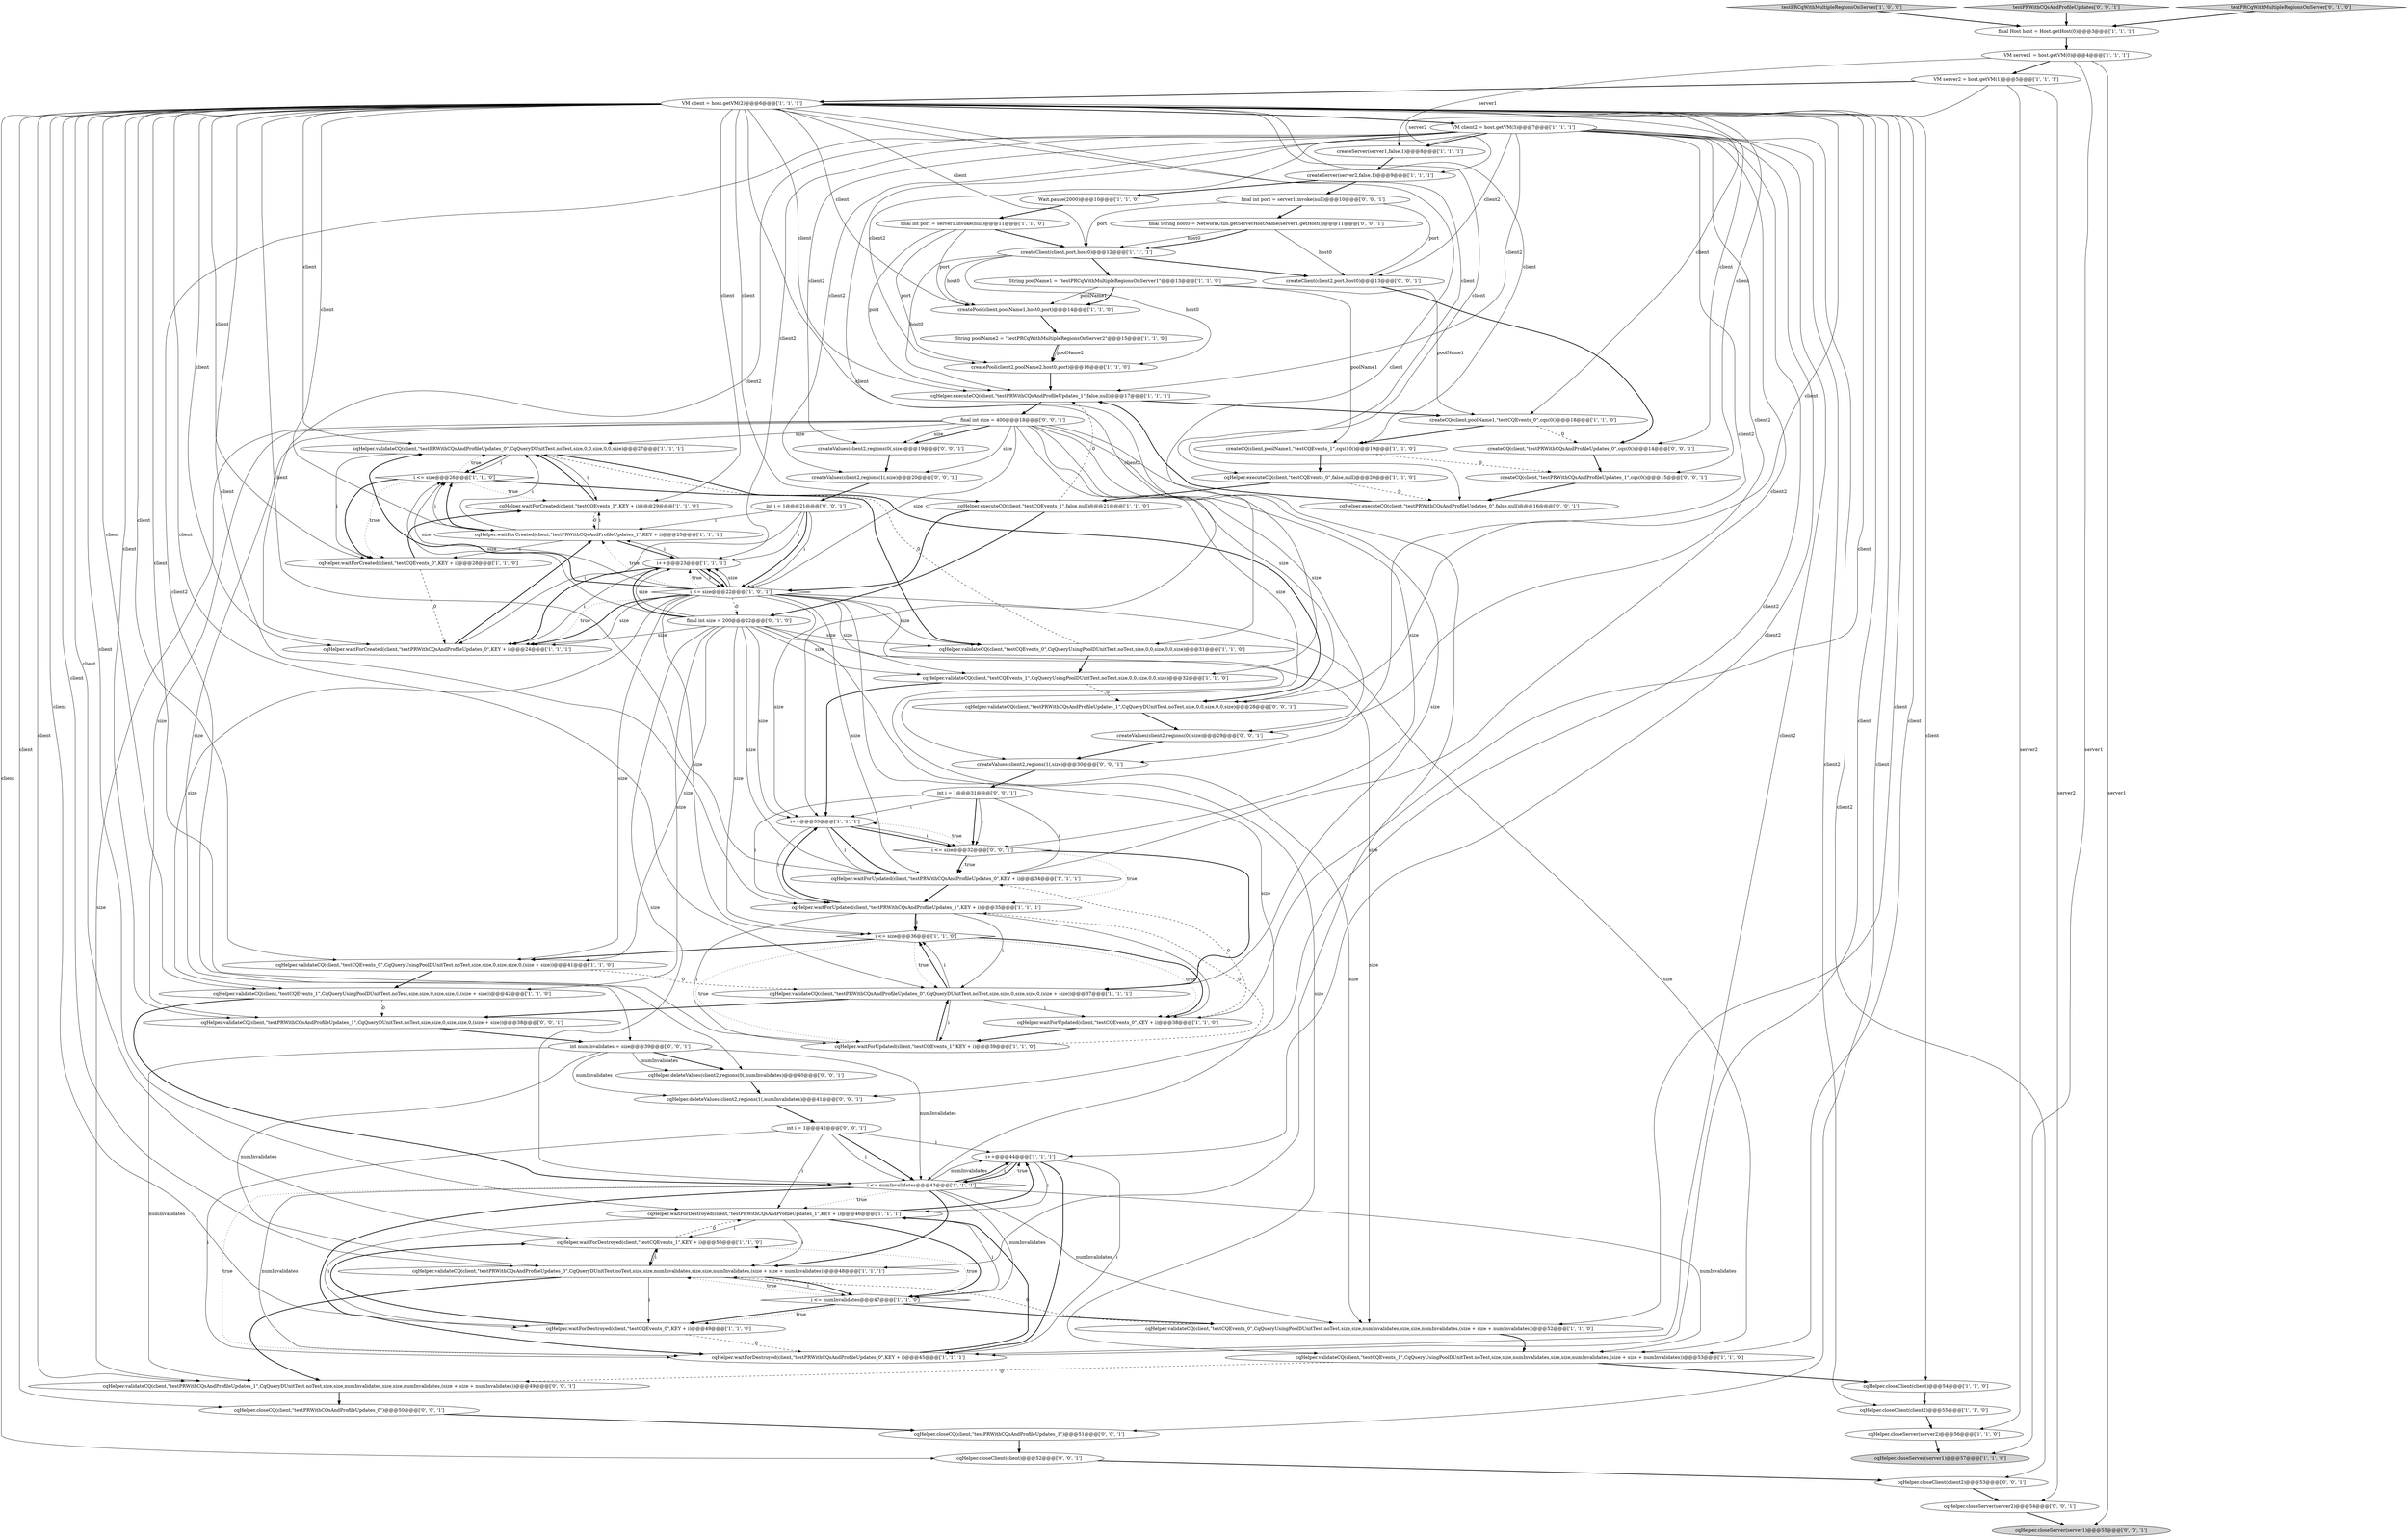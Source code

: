 digraph {
57 [style = filled, label = "cqHelper.closeCQ(client,\"testPRWithCQsAndProfileUpdates_0\")@@@50@@@['0', '0', '1']", fillcolor = white, shape = ellipse image = "AAA0AAABBB3BBB"];
52 [style = filled, label = "String poolName2 = \"testPRCqWithMultipleRegionsOnServer2\"@@@15@@@['1', '1', '0']", fillcolor = white, shape = ellipse image = "AAA0AAABBB1BBB"];
53 [style = filled, label = "final int size = 200@@@22@@@['0', '1', '0']", fillcolor = white, shape = ellipse image = "AAA1AAABBB2BBB"];
41 [style = filled, label = "Wait.pause(2000)@@@10@@@['1', '1', '0']", fillcolor = white, shape = ellipse image = "AAA0AAABBB1BBB"];
68 [style = filled, label = "createValues(client2,regions(1(,size)@@@30@@@['0', '0', '1']", fillcolor = white, shape = ellipse image = "AAA0AAABBB3BBB"];
50 [style = filled, label = "testPRCqWithMultipleRegionsOnServer['1', '0', '0']", fillcolor = lightgray, shape = diamond image = "AAA0AAABBB1BBB"];
42 [style = filled, label = "cqHelper.validateCQ(client,\"testCQEvents_1\",CqQueryUsingPoolDUnitTest.noTest,size,size,numInvalidates,size,size,numInvalidates,(size + size + numInvalidates))@@@53@@@['1', '1', '0']", fillcolor = white, shape = ellipse image = "AAA0AAABBB1BBB"];
58 [style = filled, label = "int i = 1@@@31@@@['0', '0', '1']", fillcolor = white, shape = ellipse image = "AAA0AAABBB3BBB"];
39 [style = filled, label = "createClient(client,port,host0)@@@12@@@['1', '1', '1']", fillcolor = white, shape = ellipse image = "AAA0AAABBB1BBB"];
9 [style = filled, label = "i <= size@@@36@@@['1', '1', '0']", fillcolor = white, shape = diamond image = "AAA0AAABBB1BBB"];
13 [style = filled, label = "VM client = host.getVM(2)@@@6@@@['1', '1', '1']", fillcolor = white, shape = ellipse image = "AAA0AAABBB1BBB"];
32 [style = filled, label = "String poolName1 = \"testPRCqWithMultipleRegionsOnServer1\"@@@13@@@['1', '1', '0']", fillcolor = white, shape = ellipse image = "AAA0AAABBB1BBB"];
56 [style = filled, label = "final int size = 400@@@18@@@['0', '0', '1']", fillcolor = white, shape = ellipse image = "AAA0AAABBB3BBB"];
81 [style = filled, label = "final int port = server1.invoke(null)@@@10@@@['0', '0', '1']", fillcolor = white, shape = ellipse image = "AAA0AAABBB3BBB"];
20 [style = filled, label = "cqHelper.closeServer(server1)@@@57@@@['1', '1', '0']", fillcolor = lightgray, shape = ellipse image = "AAA0AAABBB1BBB"];
44 [style = filled, label = "createServer(server2,false,1)@@@9@@@['1', '1', '1']", fillcolor = white, shape = ellipse image = "AAA0AAABBB1BBB"];
66 [style = filled, label = "createValues(client2,regions(0(,size)@@@29@@@['0', '0', '1']", fillcolor = white, shape = ellipse image = "AAA0AAABBB3BBB"];
33 [style = filled, label = "VM server2 = host.getVM(1)@@@5@@@['1', '1', '1']", fillcolor = white, shape = ellipse image = "AAA0AAABBB1BBB"];
45 [style = filled, label = "cqHelper.validateCQ(client,\"testPRWithCQsAndProfileUpdates_0\",CqQueryDUnitTest.noTest,size,0,0,size,0,0,size)@@@27@@@['1', '1', '1']", fillcolor = white, shape = ellipse image = "AAA0AAABBB1BBB"];
31 [style = filled, label = "i++@@@44@@@['1', '1', '1']", fillcolor = white, shape = ellipse image = "AAA0AAABBB1BBB"];
36 [style = filled, label = "createPool(client,poolName1,host0,port)@@@14@@@['1', '1', '0']", fillcolor = white, shape = ellipse image = "AAA0AAABBB1BBB"];
38 [style = filled, label = "cqHelper.validateCQ(client,\"testPRWithCQsAndProfileUpdates_0\",CqQueryDUnitTest.noTest,size,size,0,size,size,0,(size + size))@@@37@@@['1', '1', '1']", fillcolor = white, shape = ellipse image = "AAA0AAABBB1BBB"];
29 [style = filled, label = "cqHelper.executeCQ(client,\"testCQEvents_1\",false,null)@@@21@@@['1', '1', '0']", fillcolor = white, shape = ellipse image = "AAA0AAABBB1BBB"];
71 [style = filled, label = "cqHelper.deleteValues(client2,regions(0(,numInvalidates)@@@40@@@['0', '0', '1']", fillcolor = white, shape = ellipse image = "AAA0AAABBB3BBB"];
3 [style = filled, label = "cqHelper.validateCQ(client,\"testCQEvents_1\",CqQueryUsingPoolDUnitTest.noTest,size,0,0,size,0,0,size)@@@32@@@['1', '1', '0']", fillcolor = white, shape = ellipse image = "AAA0AAABBB1BBB"];
77 [style = filled, label = "int i = 1@@@42@@@['0', '0', '1']", fillcolor = white, shape = ellipse image = "AAA0AAABBB3BBB"];
2 [style = filled, label = "VM client2 = host.getVM(3)@@@7@@@['1', '1', '1']", fillcolor = white, shape = ellipse image = "AAA0AAABBB1BBB"];
78 [style = filled, label = "createValues(client2,regions(1(,size)@@@20@@@['0', '0', '1']", fillcolor = white, shape = ellipse image = "AAA0AAABBB3BBB"];
5 [style = filled, label = "createPool(client2,poolName2,host0,port)@@@16@@@['1', '1', '0']", fillcolor = white, shape = ellipse image = "AAA0AAABBB1BBB"];
70 [style = filled, label = "int numInvalidates = size@@@39@@@['0', '0', '1']", fillcolor = white, shape = ellipse image = "AAA0AAABBB3BBB"];
76 [style = filled, label = "cqHelper.executeCQ(client,\"testPRWithCQsAndProfileUpdates_0\",false,null)@@@16@@@['0', '0', '1']", fillcolor = white, shape = ellipse image = "AAA0AAABBB3BBB"];
27 [style = filled, label = "i++@@@33@@@['1', '1', '1']", fillcolor = white, shape = ellipse image = "AAA0AAABBB1BBB"];
8 [style = filled, label = "cqHelper.waitForCreated(client,\"testPRWithCQsAndProfileUpdates_0\",KEY + i)@@@24@@@['1', '1', '1']", fillcolor = white, shape = ellipse image = "AAA0AAABBB1BBB"];
34 [style = filled, label = "cqHelper.waitForDestroyed(client,\"testPRWithCQsAndProfileUpdates_1\",KEY + i)@@@46@@@['1', '1', '1']", fillcolor = white, shape = ellipse image = "AAA0AAABBB1BBB"];
12 [style = filled, label = "cqHelper.validateCQ(client,\"testCQEvents_0\",CqQueryUsingPoolDUnitTest.noTest,size,size,numInvalidates,size,size,numInvalidates,(size + size + numInvalidates))@@@52@@@['1', '1', '0']", fillcolor = white, shape = ellipse image = "AAA0AAABBB1BBB"];
48 [style = filled, label = "cqHelper.validateCQ(client,\"testCQEvents_1\",CqQueryUsingPoolDUnitTest.noTest,size,size,0,size,size,0,(size + size))@@@42@@@['1', '1', '0']", fillcolor = white, shape = ellipse image = "AAA0AAABBB1BBB"];
16 [style = filled, label = "cqHelper.validateCQ(client,\"testPRWithCQsAndProfileUpdates_0\",CqQueryDUnitTest.noTest,size,size,numInvalidates,size,size,numInvalidates,(size + size + numInvalidates))@@@48@@@['1', '1', '1']", fillcolor = white, shape = ellipse image = "AAA0AAABBB1BBB"];
74 [style = filled, label = "createCQ(client,\"testPRWithCQsAndProfileUpdates_1\",cqs(0()@@@15@@@['0', '0', '1']", fillcolor = white, shape = ellipse image = "AAA0AAABBB3BBB"];
37 [style = filled, label = "cqHelper.waitForUpdated(client,\"testCQEvents_0\",KEY + i)@@@38@@@['1', '1', '0']", fillcolor = white, shape = ellipse image = "AAA0AAABBB1BBB"];
79 [style = filled, label = "createValues(client2,regions(0(,size)@@@19@@@['0', '0', '1']", fillcolor = white, shape = ellipse image = "AAA0AAABBB3BBB"];
55 [style = filled, label = "cqHelper.closeServer(server2)@@@54@@@['0', '0', '1']", fillcolor = white, shape = ellipse image = "AAA0AAABBB3BBB"];
7 [style = filled, label = "final int port = server1.invoke(null)@@@11@@@['1', '1', '0']", fillcolor = white, shape = ellipse image = "AAA0AAABBB1BBB"];
25 [style = filled, label = "cqHelper.validateCQ(client,\"testCQEvents_0\",CqQueryUsingPoolDUnitTest.noTest,size,size,0,size,size,0,(size + size))@@@41@@@['1', '1', '0']", fillcolor = white, shape = ellipse image = "AAA0AAABBB1BBB"];
10 [style = filled, label = "cqHelper.waitForUpdated(client,\"testPRWithCQsAndProfileUpdates_0\",KEY + i)@@@34@@@['1', '1', '1']", fillcolor = white, shape = ellipse image = "AAA0AAABBB1BBB"];
4 [style = filled, label = "VM server1 = host.getVM(0)@@@4@@@['1', '1', '1']", fillcolor = white, shape = ellipse image = "AAA0AAABBB1BBB"];
11 [style = filled, label = "i <= size@@@26@@@['1', '1', '0']", fillcolor = white, shape = diamond image = "AAA0AAABBB1BBB"];
40 [style = filled, label = "cqHelper.closeClient(client)@@@54@@@['1', '1', '0']", fillcolor = white, shape = ellipse image = "AAA0AAABBB1BBB"];
62 [style = filled, label = "final String host0 = NetworkUtils.getServerHostName(server1.getHost())@@@11@@@['0', '0', '1']", fillcolor = white, shape = ellipse image = "AAA0AAABBB3BBB"];
15 [style = filled, label = "i++@@@23@@@['1', '1', '1']", fillcolor = white, shape = ellipse image = "AAA0AAABBB1BBB"];
14 [style = filled, label = "i <= numInvalidates@@@43@@@['1', '1', '1']", fillcolor = white, shape = diamond image = "AAA0AAABBB1BBB"];
26 [style = filled, label = "cqHelper.waitForCreated(client,\"testPRWithCQsAndProfileUpdates_1\",KEY + i)@@@25@@@['1', '1', '1']", fillcolor = white, shape = ellipse image = "AAA0AAABBB1BBB"];
65 [style = filled, label = "cqHelper.closeClient(client2)@@@53@@@['0', '0', '1']", fillcolor = white, shape = ellipse image = "AAA0AAABBB3BBB"];
69 [style = filled, label = "cqHelper.deleteValues(client2,regions(1(,numInvalidates)@@@41@@@['0', '0', '1']", fillcolor = white, shape = ellipse image = "AAA0AAABBB3BBB"];
17 [style = filled, label = "cqHelper.closeServer(server2)@@@56@@@['1', '1', '0']", fillcolor = white, shape = ellipse image = "AAA0AAABBB1BBB"];
30 [style = filled, label = "cqHelper.waitForUpdated(client,\"testPRWithCQsAndProfileUpdates_1\",KEY + i)@@@35@@@['1', '1', '1']", fillcolor = white, shape = ellipse image = "AAA0AAABBB1BBB"];
1 [style = filled, label = "cqHelper.waitForDestroyed(client,\"testPRWithCQsAndProfileUpdates_0\",KEY + i)@@@45@@@['1', '1', '1']", fillcolor = white, shape = ellipse image = "AAA0AAABBB1BBB"];
21 [style = filled, label = "cqHelper.closeClient(client2)@@@55@@@['1', '1', '0']", fillcolor = white, shape = ellipse image = "AAA0AAABBB1BBB"];
47 [style = filled, label = "cqHelper.waitForUpdated(client,\"testCQEvents_1\",KEY + i)@@@39@@@['1', '1', '0']", fillcolor = white, shape = ellipse image = "AAA0AAABBB1BBB"];
72 [style = filled, label = "i <= size@@@32@@@['0', '0', '1']", fillcolor = white, shape = diamond image = "AAA0AAABBB3BBB"];
82 [style = filled, label = "int i = 1@@@21@@@['0', '0', '1']", fillcolor = white, shape = ellipse image = "AAA0AAABBB3BBB"];
6 [style = filled, label = "createCQ(client,poolName1,\"testCQEvents_1\",cqs(10()@@@19@@@['1', '1', '0']", fillcolor = white, shape = ellipse image = "AAA0AAABBB1BBB"];
67 [style = filled, label = "cqHelper.closeClient(client)@@@52@@@['0', '0', '1']", fillcolor = white, shape = ellipse image = "AAA0AAABBB3BBB"];
63 [style = filled, label = "cqHelper.validateCQ(client,\"testPRWithCQsAndProfileUpdates_1\",CqQueryDUnitTest.noTest,size,size,numInvalidates,size,size,numInvalidates,(size + size + numInvalidates))@@@49@@@['0', '0', '1']", fillcolor = white, shape = ellipse image = "AAA0AAABBB3BBB"];
73 [style = filled, label = "cqHelper.validateCQ(client,\"testPRWithCQsAndProfileUpdates_1\",CqQueryDUnitTest.noTest,size,size,0,size,size,0,(size + size))@@@38@@@['0', '0', '1']", fillcolor = white, shape = ellipse image = "AAA0AAABBB3BBB"];
59 [style = filled, label = "testPRWithCQsAndProfileUpdates['0', '0', '1']", fillcolor = lightgray, shape = diamond image = "AAA0AAABBB3BBB"];
35 [style = filled, label = "cqHelper.waitForDestroyed(client,\"testCQEvents_0\",KEY + i)@@@49@@@['1', '1', '0']", fillcolor = white, shape = ellipse image = "AAA0AAABBB1BBB"];
0 [style = filled, label = "cqHelper.executeCQ(client,\"testPRWithCQsAndProfileUpdates_1\",false,null)@@@17@@@['1', '1', '1']", fillcolor = white, shape = ellipse image = "AAA0AAABBB1BBB"];
19 [style = filled, label = "cqHelper.validateCQ(client,\"testCQEvents_0\",CqQueryUsingPoolDUnitTest.noTest,size,0,0,size,0,0,size)@@@31@@@['1', '1', '0']", fillcolor = white, shape = ellipse image = "AAA0AAABBB1BBB"];
51 [style = filled, label = "cqHelper.executeCQ(client,\"testCQEvents_0\",false,null)@@@20@@@['1', '1', '0']", fillcolor = white, shape = ellipse image = "AAA0AAABBB1BBB"];
54 [style = filled, label = "testPRCqWithMultipleRegionsOnServer['0', '1', '0']", fillcolor = lightgray, shape = diamond image = "AAA0AAABBB2BBB"];
43 [style = filled, label = "i <= size@@@22@@@['1', '0', '1']", fillcolor = white, shape = diamond image = "AAA0AAABBB1BBB"];
60 [style = filled, label = "cqHelper.closeCQ(client,\"testPRWithCQsAndProfileUpdates_1\")@@@51@@@['0', '0', '1']", fillcolor = white, shape = ellipse image = "AAA0AAABBB3BBB"];
80 [style = filled, label = "createCQ(client,\"testPRWithCQsAndProfileUpdates_0\",cqs(0()@@@14@@@['0', '0', '1']", fillcolor = white, shape = ellipse image = "AAA0AAABBB3BBB"];
24 [style = filled, label = "i <= numInvalidates@@@47@@@['1', '1', '0']", fillcolor = white, shape = diamond image = "AAA0AAABBB1BBB"];
46 [style = filled, label = "createCQ(client,poolName1,\"testCQEvents_0\",cqs(0()@@@18@@@['1', '1', '0']", fillcolor = white, shape = ellipse image = "AAA0AAABBB1BBB"];
64 [style = filled, label = "createClient(client2,port,host0)@@@13@@@['0', '0', '1']", fillcolor = white, shape = ellipse image = "AAA0AAABBB3BBB"];
49 [style = filled, label = "cqHelper.waitForCreated(client,\"testCQEvents_0\",KEY + i)@@@28@@@['1', '1', '0']", fillcolor = white, shape = ellipse image = "AAA0AAABBB1BBB"];
61 [style = filled, label = "cqHelper.validateCQ(client,\"testPRWithCQsAndProfileUpdates_1\",CqQueryDUnitTest.noTest,size,0,0,size,0,0,size)@@@28@@@['0', '0', '1']", fillcolor = white, shape = ellipse image = "AAA0AAABBB3BBB"];
75 [style = filled, label = "cqHelper.closeServer(server1)@@@55@@@['0', '0', '1']", fillcolor = lightgray, shape = ellipse image = "AAA0AAABBB3BBB"];
18 [style = filled, label = "cqHelper.waitForDestroyed(client,\"testCQEvents_1\",KEY + i)@@@50@@@['1', '1', '0']", fillcolor = white, shape = ellipse image = "AAA0AAABBB1BBB"];
28 [style = filled, label = "createServer(server1,false,1)@@@8@@@['1', '1', '1']", fillcolor = white, shape = ellipse image = "AAA0AAABBB1BBB"];
22 [style = filled, label = "final Host host = Host.getHost(0)@@@3@@@['1', '1', '1']", fillcolor = white, shape = ellipse image = "AAA0AAABBB1BBB"];
23 [style = filled, label = "cqHelper.waitForCreated(client,\"testCQEvents_1\",KEY + i)@@@29@@@['1', '1', '0']", fillcolor = white, shape = ellipse image = "AAA0AAABBB1BBB"];
19->3 [style = bold, label=""];
82->15 [style = solid, label="i"];
2->5 [style = solid, label="client2"];
58->30 [style = solid, label="i"];
11->23 [style = dotted, label="true"];
2->10 [style = solid, label="client2"];
2->65 [style = solid, label="client2"];
16->24 [style = solid, label="i"];
53->9 [style = solid, label="size"];
56->70 [style = solid, label="size"];
43->45 [style = bold, label=""];
18->34 [style = dashed, label="0"];
10->30 [style = bold, label=""];
59->22 [style = bold, label=""];
56->79 [style = bold, label=""];
4->75 [style = solid, label="server1"];
70->16 [style = solid, label="numInvalidates"];
2->68 [style = solid, label="client2"];
77->34 [style = solid, label="i"];
45->11 [style = bold, label=""];
45->11 [style = solid, label="i"];
14->12 [style = solid, label="numInvalidates"];
70->71 [style = bold, label=""];
39->32 [style = bold, label=""];
53->8 [style = solid, label="size"];
13->23 [style = solid, label="client"];
46->80 [style = dashed, label="0"];
77->1 [style = solid, label="i"];
19->45 [style = dashed, label="0"];
13->30 [style = solid, label="client"];
13->80 [style = solid, label="client"];
15->43 [style = solid, label="i"];
11->49 [style = bold, label=""];
43->11 [style = solid, label="size"];
30->27 [style = bold, label=""];
9->37 [style = dotted, label="true"];
6->51 [style = bold, label=""];
58->72 [style = bold, label=""];
0->46 [style = bold, label=""];
39->0 [style = solid, label="host0"];
13->3 [style = solid, label="client"];
44->41 [style = bold, label=""];
35->18 [style = bold, label=""];
81->62 [style = bold, label=""];
38->73 [style = bold, label=""];
13->45 [style = solid, label="client"];
34->16 [style = solid, label="i"];
78->82 [style = bold, label=""];
71->69 [style = bold, label=""];
13->40 [style = solid, label="client"];
29->53 [style = bold, label=""];
13->47 [style = solid, label="client"];
82->43 [style = bold, label=""];
56->45 [style = solid, label="size"];
35->1 [style = dashed, label="0"];
43->26 [style = dotted, label="true"];
23->26 [style = dashed, label="0"];
9->25 [style = bold, label=""];
53->25 [style = solid, label="size"];
45->61 [style = bold, label=""];
15->8 [style = bold, label=""];
43->14 [style = solid, label="size"];
68->58 [style = bold, label=""];
13->18 [style = solid, label="client"];
50->22 [style = bold, label=""];
13->39 [style = solid, label="client"];
43->53 [style = dashed, label="0"];
16->35 [style = solid, label="i"];
33->55 [style = solid, label="server2"];
12->16 [style = dashed, label="0"];
77->14 [style = bold, label=""];
6->74 [style = dashed, label="0"];
2->1 [style = solid, label="client2"];
24->35 [style = bold, label=""];
30->37 [style = solid, label="i"];
13->0 [style = solid, label="client"];
13->42 [style = solid, label="client"];
43->9 [style = solid, label="size"];
26->11 [style = solid, label="i"];
13->60 [style = solid, label="client"];
11->45 [style = dotted, label="true"];
13->38 [style = solid, label="client"];
2->66 [style = solid, label="client2"];
8->26 [style = bold, label=""];
15->43 [style = bold, label=""];
13->46 [style = solid, label="client"];
81->64 [style = solid, label="port"];
48->14 [style = bold, label=""];
56->43 [style = solid, label="size"];
24->35 [style = dotted, label="true"];
53->12 [style = solid, label="size"];
43->8 [style = solid, label="size"];
43->19 [style = solid, label="size"];
53->3 [style = solid, label="size"];
43->15 [style = bold, label=""];
2->28 [style = bold, label=""];
13->8 [style = solid, label="client"];
14->31 [style = dotted, label="true"];
38->9 [style = bold, label=""];
60->67 [style = bold, label=""];
43->10 [style = solid, label="size"];
13->74 [style = solid, label="client"];
12->42 [style = bold, label=""];
53->15 [style = solid, label="size"];
42->40 [style = bold, label=""];
56->38 [style = solid, label="size"];
70->69 [style = solid, label="numInvalidates"];
7->39 [style = bold, label=""];
47->38 [style = bold, label=""];
65->55 [style = bold, label=""];
13->29 [style = solid, label="client"];
32->46 [style = solid, label="poolName1"];
52->5 [style = solid, label="poolName2"];
24->16 [style = dotted, label="true"];
56->72 [style = solid, label="size"];
39->5 [style = solid, label="host0"];
14->42 [style = solid, label="numInvalidates"];
69->77 [style = bold, label=""];
56->16 [style = solid, label="size"];
0->56 [style = bold, label=""];
72->38 [style = bold, label=""];
76->0 [style = bold, label=""];
56->78 [style = solid, label="size"];
31->14 [style = solid, label="i"];
38->9 [style = solid, label="i"];
14->24 [style = solid, label="numInvalidates"];
73->70 [style = bold, label=""];
14->34 [style = dotted, label="true"];
13->48 [style = solid, label="client"];
31->14 [style = bold, label=""];
36->52 [style = bold, label=""];
1->34 [style = bold, label=""];
13->16 [style = solid, label="client"];
81->39 [style = solid, label="port"];
27->10 [style = solid, label="i"];
72->27 [style = dotted, label="true"];
70->71 [style = solid, label="numInvalidates"];
9->37 [style = bold, label=""];
44->81 [style = bold, label=""];
43->48 [style = solid, label="size"];
7->36 [style = solid, label="port"];
62->39 [style = solid, label="host0"];
2->27 [style = solid, label="client2"];
31->34 [style = solid, label="i"];
25->48 [style = bold, label=""];
33->44 [style = solid, label="server2"];
14->16 [style = bold, label=""];
13->37 [style = solid, label="client"];
23->45 [style = bold, label=""];
62->39 [style = bold, label=""];
2->21 [style = solid, label="client2"];
13->61 [style = solid, label="client"];
79->78 [style = bold, label=""];
67->65 [style = bold, label=""];
14->1 [style = dotted, label="true"];
26->23 [style = solid, label="i"];
13->51 [style = solid, label="client"];
77->31 [style = solid, label="i"];
13->73 [style = solid, label="client"];
45->23 [style = solid, label="i"];
28->44 [style = bold, label=""];
54->22 [style = bold, label=""];
74->76 [style = bold, label=""];
43->15 [style = solid, label="size"];
72->30 [style = dotted, label="true"];
37->10 [style = dashed, label="0"];
17->20 [style = bold, label=""];
14->31 [style = solid, label="numInvalidates"];
2->15 [style = solid, label="client2"];
3->27 [style = bold, label=""];
53->11 [style = solid, label="size"];
13->63 [style = solid, label="client"];
14->31 [style = bold, label=""];
43->8 [style = dotted, label="true"];
34->35 [style = solid, label="i"];
26->15 [style = bold, label=""];
38->47 [style = solid, label="i"];
15->26 [style = solid, label="i"];
55->75 [style = bold, label=""];
2->79 [style = solid, label="client2"];
33->17 [style = solid, label="server2"];
49->23 [style = bold, label=""];
26->11 [style = bold, label=""];
34->31 [style = bold, label=""];
11->19 [style = bold, label=""];
13->36 [style = solid, label="client"];
4->33 [style = bold, label=""];
16->18 [style = solid, label="i"];
7->0 [style = solid, label="port"];
18->16 [style = bold, label=""];
16->63 [style = bold, label=""];
26->49 [style = solid, label="i"];
52->5 [style = bold, label=""];
30->38 [style = solid, label="i"];
82->8 [style = solid, label="i"];
58->72 [style = solid, label="i"];
24->12 [style = bold, label=""];
2->0 [style = solid, label="client2"];
37->47 [style = bold, label=""];
29->0 [style = dashed, label="0"];
57->60 [style = bold, label=""];
66->68 [style = bold, label=""];
30->47 [style = solid, label="i"];
53->42 [style = solid, label="size"];
32->6 [style = solid, label="poolName1"];
43->8 [style = bold, label=""];
13->34 [style = solid, label="client"];
2->64 [style = solid, label="client2"];
24->18 [style = dotted, label="true"];
58->27 [style = solid, label="i"];
14->1 [style = solid, label="numInvalidates"];
34->24 [style = solid, label="i"];
2->69 [style = solid, label="client2"];
70->14 [style = solid, label="numInvalidates"];
38->37 [style = solid, label="i"];
2->78 [style = solid, label="client2"];
56->66 [style = solid, label="size"];
16->24 [style = bold, label=""];
43->12 [style = solid, label="size"];
15->8 [style = solid, label="i"];
70->63 [style = solid, label="numInvalidates"];
13->6 [style = solid, label="client"];
43->15 [style = dotted, label="true"];
25->38 [style = dashed, label="0"];
58->10 [style = solid, label="i"];
31->1 [style = bold, label=""];
13->10 [style = solid, label="client"];
48->73 [style = dashed, label="0"];
9->47 [style = dotted, label="true"];
27->72 [style = bold, label=""];
4->20 [style = solid, label="server1"];
13->35 [style = solid, label="client"];
32->36 [style = solid, label="poolName1"];
34->24 [style = bold, label=""];
64->80 [style = bold, label=""];
53->10 [style = solid, label="size"];
30->9 [style = bold, label=""];
2->71 [style = solid, label="client2"];
21->17 [style = bold, label=""];
39->64 [style = bold, label=""];
53->48 [style = solid, label="size"];
82->43 [style = solid, label="i"];
13->76 [style = solid, label="client"];
77->14 [style = solid, label="i"];
39->36 [style = solid, label="host0"];
53->15 [style = bold, label=""];
82->26 [style = solid, label="i"];
56->63 [style = solid, label="size"];
56->73 [style = solid, label="size"];
80->74 [style = bold, label=""];
43->3 [style = solid, label="size"];
40->21 [style = bold, label=""];
2->31 [style = solid, label="client2"];
13->57 [style = solid, label="client"];
4->28 [style = solid, label="server1"];
56->79 [style = solid, label="size"];
30->9 [style = solid, label="i"];
33->13 [style = bold, label=""];
32->36 [style = bold, label=""];
14->1 [style = bold, label=""];
51->29 [style = bold, label=""];
13->25 [style = solid, label="client"];
56->61 [style = solid, label="size"];
27->30 [style = solid, label="i"];
5->0 [style = bold, label=""];
29->43 [style = bold, label=""];
53->27 [style = solid, label="size"];
53->14 [style = solid, label="size"];
43->42 [style = solid, label="size"];
7->5 [style = solid, label="port"];
2->8 [style = solid, label="client2"];
56->68 [style = solid, label="size"];
49->8 [style = dashed, label="0"];
13->67 [style = solid, label="client"];
27->10 [style = bold, label=""];
41->7 [style = bold, label=""];
43->27 [style = solid, label="size"];
22->4 [style = bold, label=""];
34->18 [style = solid, label="i"];
9->38 [style = dotted, label="true"];
27->72 [style = solid, label="i"];
72->10 [style = dotted, label="true"];
63->57 [style = bold, label=""];
13->26 [style = solid, label="client"];
46->6 [style = bold, label=""];
72->10 [style = bold, label=""];
53->19 [style = solid, label="size"];
13->1 [style = solid, label="client"];
13->49 [style = solid, label="client"];
45->49 [style = solid, label="i"];
26->45 [style = solid, label="i"];
62->64 [style = solid, label="host0"];
47->30 [style = dashed, label="0"];
13->19 [style = solid, label="client"];
13->2 [style = bold, label=""];
31->1 [style = solid, label="i"];
51->76 [style = dashed, label="0"];
3->61 [style = dashed, label="0"];
42->63 [style = dashed, label="0"];
13->12 [style = solid, label="client"];
11->49 [style = dotted, label="true"];
61->66 [style = bold, label=""];
43->25 [style = solid, label="size"];
}
